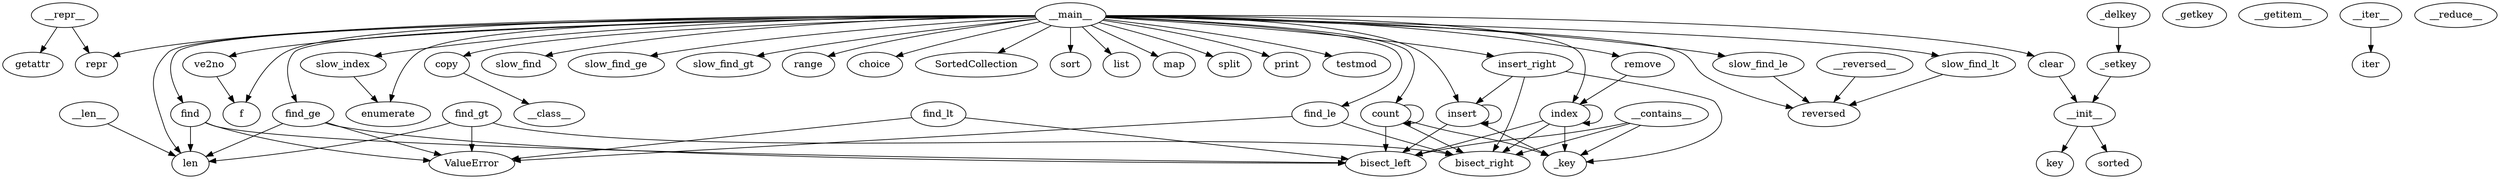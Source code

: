 digraph  {
__init__;
sorted;
key;
_getkey;
_setkey;
_delkey;
clear;
copy;
__class__;
__len__;
len;
__getitem__;
__iter__;
iter;
__reversed__;
reversed;
__repr__;
getattr;
repr;
__reduce__;
__contains__;
_key;
bisect_left;
bisect_right;
index;
count;
insert;
insert_right;
remove;
find;
ValueError;
find_le;
find_lt;
find_ge;
find_gt;
ve2no;
f;
slow_index;
enumerate;
slow_find;
slow_find_le;
slow_find_lt;
slow_find_ge;
slow_find_gt;
__main__;
range;
choice;
SortedCollection;
sort;
list;
map;
split;
print;
testmod;
__init__ -> sorted;
__init__ -> key;
_setkey -> __init__;
_delkey -> _setkey;
clear -> __init__;
copy -> __class__;
__len__ -> len;
__iter__ -> iter;
__reversed__ -> reversed;
__repr__ -> getattr;
__repr__ -> repr;
__contains__ -> _key;
__contains__ -> bisect_left;
__contains__ -> bisect_right;
index -> _key;
index -> bisect_left;
index -> bisect_right;
index -> index;
count -> _key;
count -> bisect_left;
count -> bisect_right;
count -> count;
insert -> _key;
insert -> bisect_left;
insert -> insert;
insert_right -> _key;
insert_right -> bisect_right;
insert_right -> insert;
remove -> index;
find -> bisect_left;
find -> len;
find -> ValueError;
find_le -> bisect_right;
find_le -> ValueError;
find_lt -> bisect_left;
find_lt -> ValueError;
find_ge -> bisect_left;
find_ge -> len;
find_ge -> ValueError;
find_gt -> bisect_right;
find_gt -> len;
find_gt -> ValueError;
ve2no -> f;
slow_index -> enumerate;
slow_find_le -> reversed;
slow_find_lt -> reversed;
__main__ -> f;
__main__ -> enumerate;
__main__ -> reversed;
__main__ -> range;
__main__ -> choice;
__main__ -> SortedCollection;
__main__ -> sort;
__main__ -> repr;
__main__ -> ve2no;
__main__ -> slow_index;
__main__ -> slow_find;
__main__ -> slow_find_le;
__main__ -> slow_find_lt;
__main__ -> slow_find_ge;
__main__ -> slow_find_gt;
__main__ -> count;
__main__ -> len;
__main__ -> list;
__main__ -> map;
__main__ -> copy;
__main__ -> clear;
__main__ -> split;
__main__ -> insert;
__main__ -> insert_right;
__main__ -> find_le;
__main__ -> find_ge;
__main__ -> find;
__main__ -> index;
__main__ -> remove;
__main__ -> print;
__main__ -> testmod;
}
